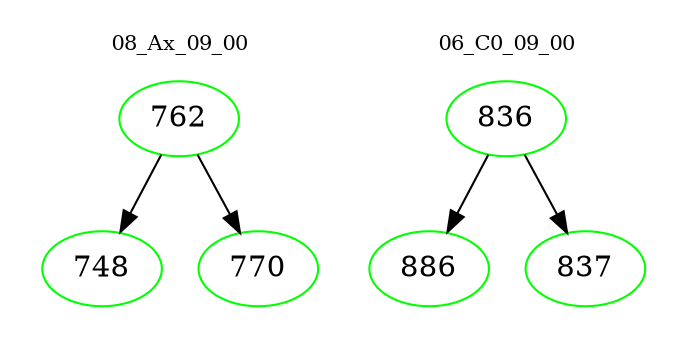 digraph{
subgraph cluster_0 {
color = white
label = "08_Ax_09_00";
fontsize=10;
T0_762 [label="762", color="green"]
T0_762 -> T0_748 [color="black"]
T0_748 [label="748", color="green"]
T0_762 -> T0_770 [color="black"]
T0_770 [label="770", color="green"]
}
subgraph cluster_1 {
color = white
label = "06_C0_09_00";
fontsize=10;
T1_836 [label="836", color="green"]
T1_836 -> T1_886 [color="black"]
T1_886 [label="886", color="green"]
T1_836 -> T1_837 [color="black"]
T1_837 [label="837", color="green"]
}
}
